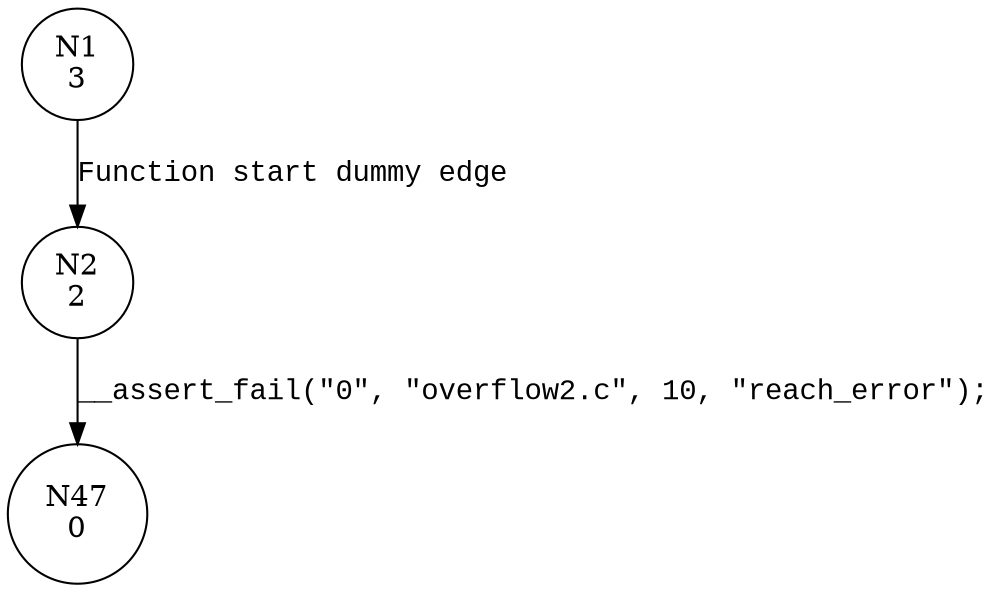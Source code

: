 digraph reach_error {
1 [shape="circle" label="N1\n3"]
2 [shape="circle" label="N2\n2"]
47 [shape="circle" label="N47\n0"]
1 -> 2 [label="Function start dummy edge" fontname="Courier New"]
2 -> 47 [label="__assert_fail(\"0\", \"overflow2.c\", 10, \"reach_error\");" fontname="Courier New"]
}